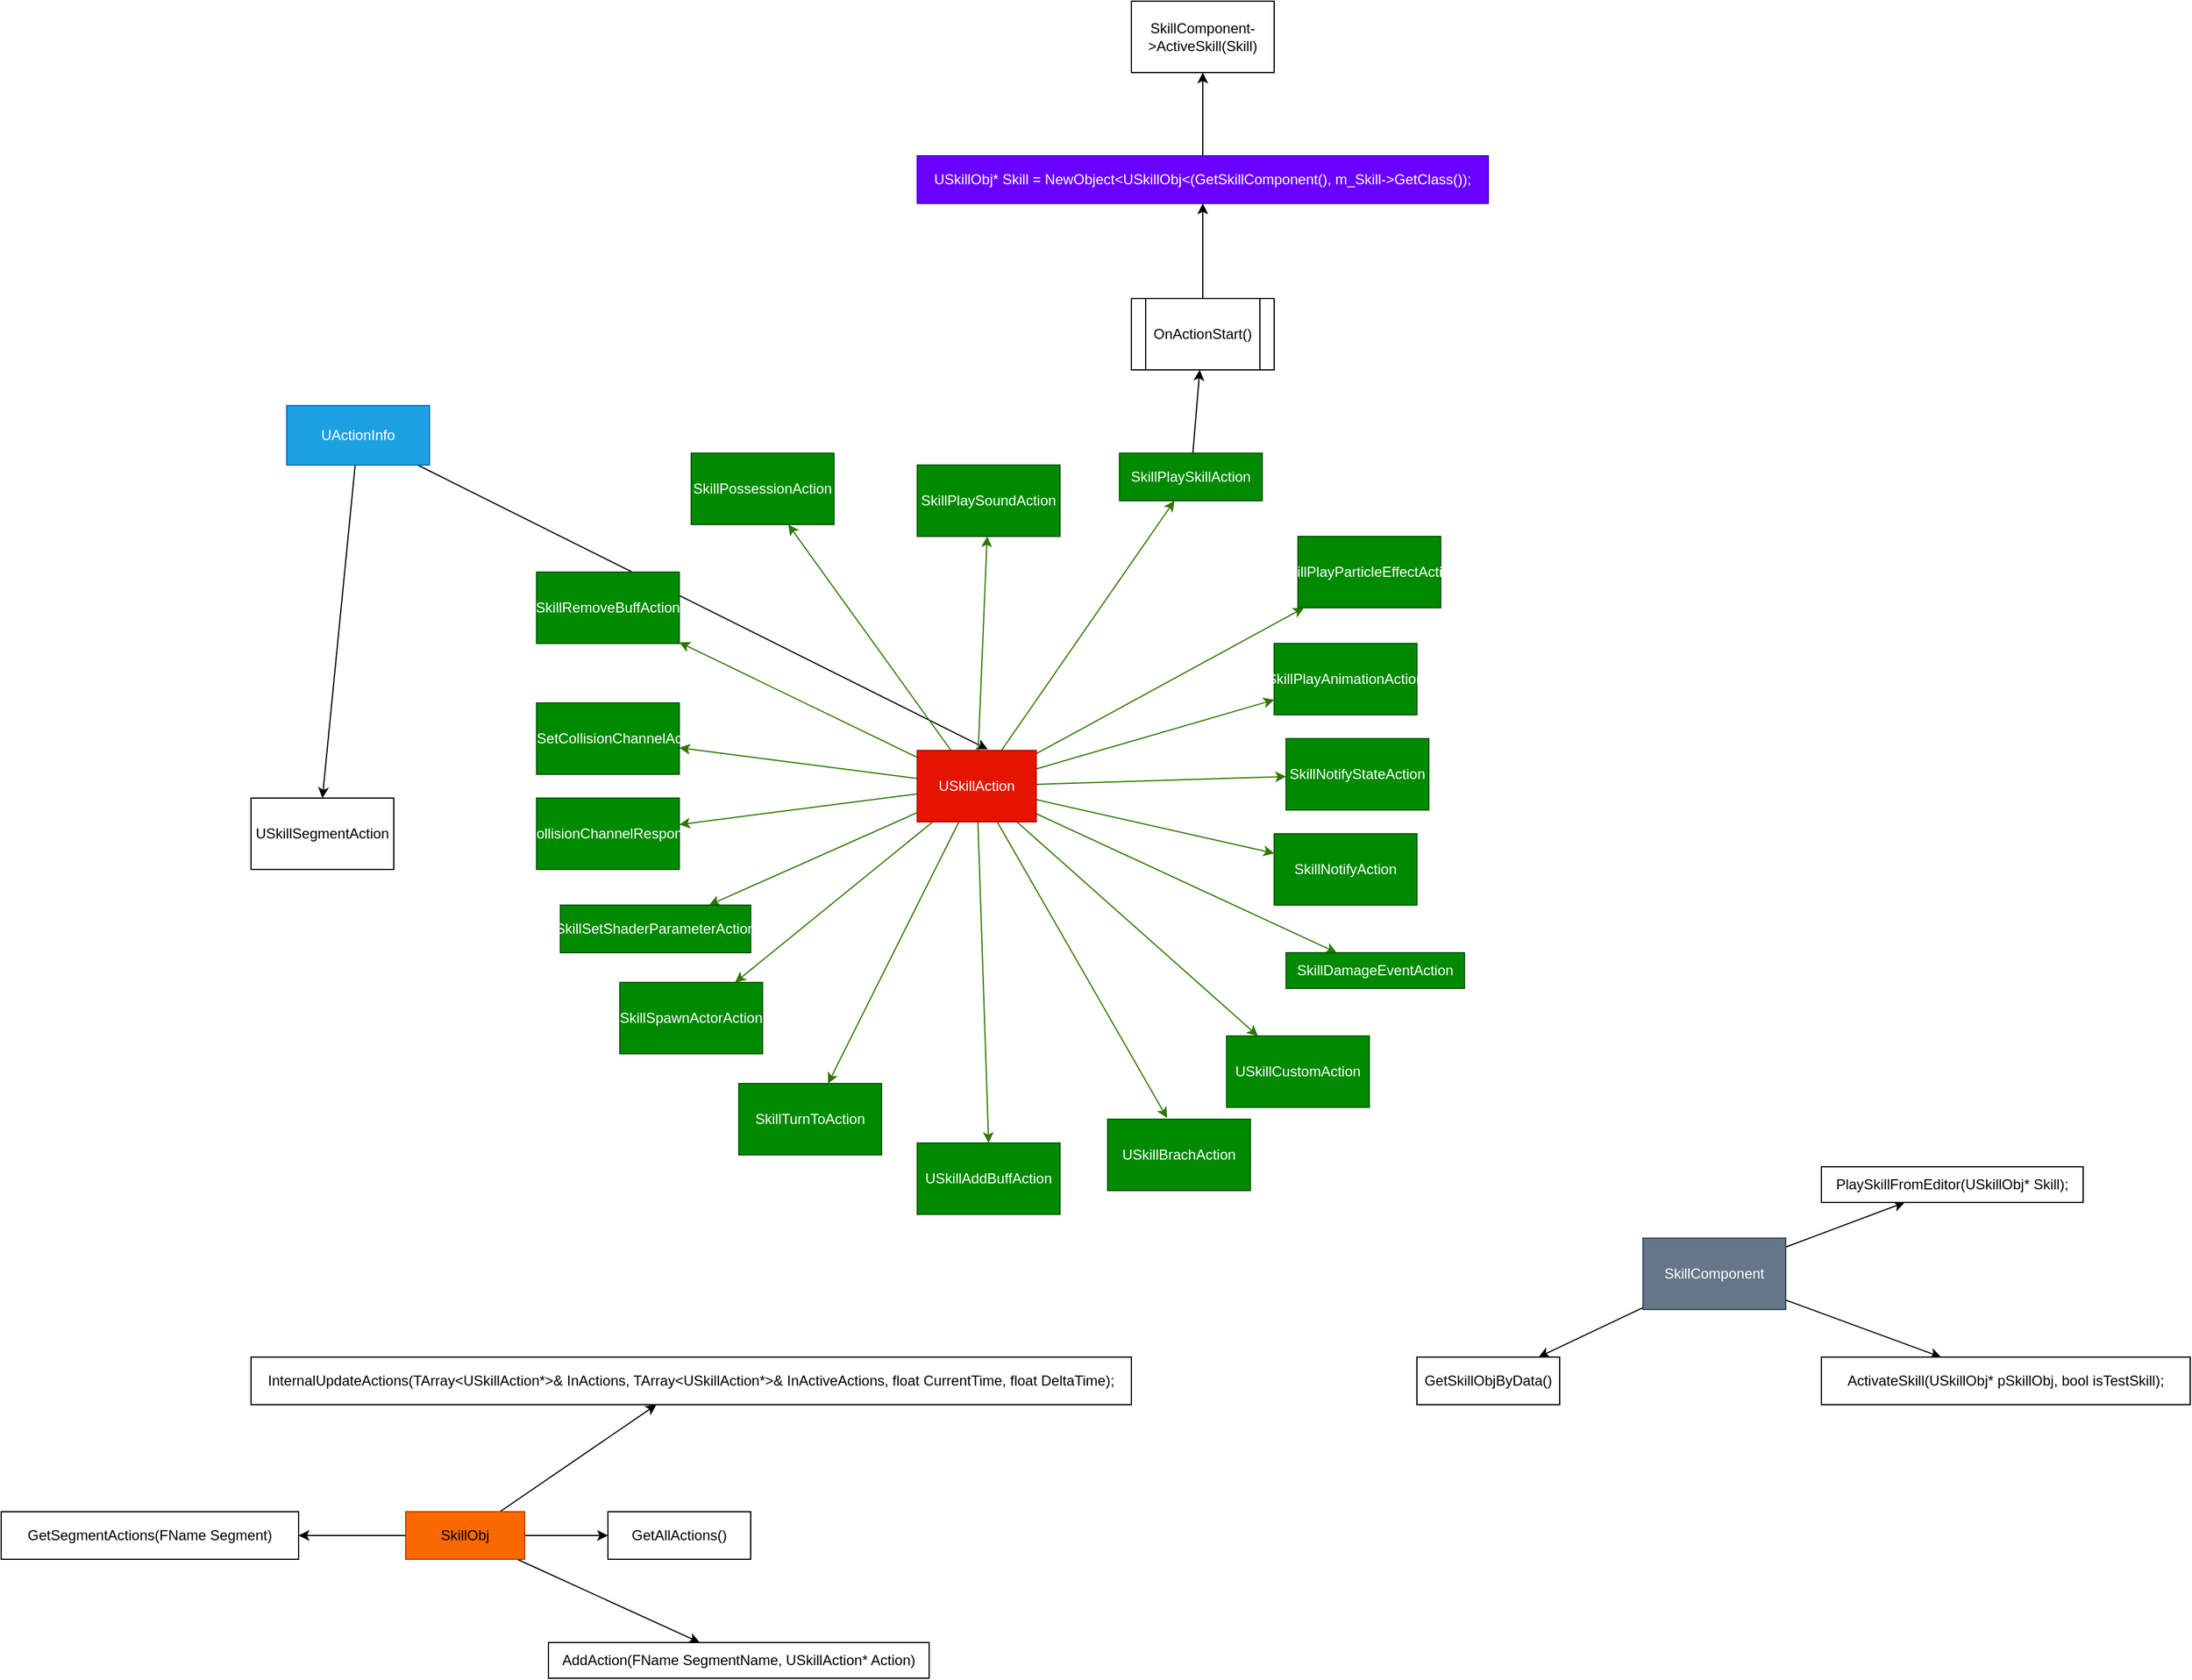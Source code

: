 <mxfile>
    <diagram id="T1ZCdc8JM3j4gV1IVwlV" name="Page-1">
        <mxGraphModel dx="1964" dy="1999" grid="1" gridSize="10" guides="1" tooltips="1" connect="1" arrows="1" fold="1" page="1" pageScale="1" pageWidth="827" pageHeight="1169" math="0" shadow="0">
            <root>
                <mxCell id="0"/>
                <mxCell id="1" parent="0"/>
                <mxCell id="3" style="rounded=0;orthogonalLoop=1;jettySize=auto;html=1;entryX=0.5;entryY=0;entryDx=0;entryDy=0;" edge="1" parent="1" source="2" target="4">
                    <mxGeometry relative="1" as="geometry">
                        <mxPoint x="130" y="350" as="targetPoint"/>
                    </mxGeometry>
                </mxCell>
                <mxCell id="5" style="edgeStyle=none;rounded=0;orthogonalLoop=1;jettySize=auto;html=1;entryX=0.592;entryY=-0.017;entryDx=0;entryDy=0;entryPerimeter=0;" edge="1" parent="1" source="2" target="6">
                    <mxGeometry relative="1" as="geometry">
                        <mxPoint x="290" y="350" as="targetPoint"/>
                    </mxGeometry>
                </mxCell>
                <mxCell id="2" value="UActionInfo" style="rounded=0;whiteSpace=wrap;html=1;fillColor=#1ba1e2;strokeColor=#006EAF;fontColor=#ffffff;" vertex="1" parent="1">
                    <mxGeometry x="50" y="40" width="120" height="50" as="geometry"/>
                </mxCell>
                <mxCell id="4" value="USkillSegmentAction" style="rounded=0;whiteSpace=wrap;html=1;" vertex="1" parent="1">
                    <mxGeometry x="20" y="370" width="120" height="60" as="geometry"/>
                </mxCell>
                <mxCell id="7" style="edgeStyle=none;rounded=0;orthogonalLoop=1;jettySize=auto;html=1;entryX=0.5;entryY=0;entryDx=0;entryDy=0;fillColor=#60a917;strokeColor=#2D7600;" edge="1" parent="1" source="6" target="8">
                    <mxGeometry relative="1" as="geometry">
                        <mxPoint x="260" y="460" as="targetPoint"/>
                    </mxGeometry>
                </mxCell>
                <mxCell id="9" style="edgeStyle=none;rounded=0;orthogonalLoop=1;jettySize=auto;html=1;entryX=0.417;entryY=-0.017;entryDx=0;entryDy=0;entryPerimeter=0;fillColor=#60a917;strokeColor=#2D7600;" edge="1" parent="1" source="6" target="10">
                    <mxGeometry relative="1" as="geometry">
                        <mxPoint x="400" y="460" as="targetPoint"/>
                    </mxGeometry>
                </mxCell>
                <mxCell id="11" style="edgeStyle=none;rounded=0;orthogonalLoop=1;jettySize=auto;html=1;fillColor=#60a917;strokeColor=#2D7600;" edge="1" parent="1" source="6" target="12">
                    <mxGeometry relative="1" as="geometry">
                        <mxPoint x="570" y="470" as="targetPoint"/>
                    </mxGeometry>
                </mxCell>
                <mxCell id="13" style="edgeStyle=none;rounded=0;orthogonalLoop=1;jettySize=auto;html=1;fillColor=#60a917;strokeColor=#2D7600;" edge="1" parent="1" source="6" target="14">
                    <mxGeometry relative="1" as="geometry">
                        <mxPoint x="750" y="490" as="targetPoint"/>
                    </mxGeometry>
                </mxCell>
                <mxCell id="16" style="edgeStyle=none;rounded=0;orthogonalLoop=1;jettySize=auto;html=1;fillColor=#60a917;strokeColor=#2D7600;" edge="1" parent="1" source="6" target="17">
                    <mxGeometry relative="1" as="geometry">
                        <mxPoint x="960" y="500" as="targetPoint"/>
                    </mxGeometry>
                </mxCell>
                <mxCell id="18" style="edgeStyle=none;rounded=0;orthogonalLoop=1;jettySize=auto;html=1;fillColor=#60a917;strokeColor=#2D7600;" edge="1" parent="1" source="6" target="19">
                    <mxGeometry relative="1" as="geometry">
                        <mxPoint x="890" y="360" as="targetPoint"/>
                    </mxGeometry>
                </mxCell>
                <mxCell id="20" style="edgeStyle=none;rounded=0;orthogonalLoop=1;jettySize=auto;html=1;fillColor=#60a917;strokeColor=#2D7600;" edge="1" parent="1" source="6" target="21">
                    <mxGeometry relative="1" as="geometry">
                        <mxPoint x="890" y="290" as="targetPoint"/>
                    </mxGeometry>
                </mxCell>
                <mxCell id="22" style="edgeStyle=none;rounded=0;orthogonalLoop=1;jettySize=auto;html=1;fillColor=#60a917;strokeColor=#2D7600;" edge="1" parent="1" source="6" target="23">
                    <mxGeometry relative="1" as="geometry">
                        <mxPoint x="830" y="180" as="targetPoint"/>
                    </mxGeometry>
                </mxCell>
                <mxCell id="24" style="edgeStyle=none;rounded=0;orthogonalLoop=1;jettySize=auto;html=1;fillColor=#60a917;strokeColor=#2D7600;" edge="1" parent="1" source="6" target="25">
                    <mxGeometry relative="1" as="geometry">
                        <mxPoint x="810" y="90" as="targetPoint"/>
                    </mxGeometry>
                </mxCell>
                <mxCell id="26" style="edgeStyle=none;rounded=0;orthogonalLoop=1;jettySize=auto;html=1;fillColor=#60a917;strokeColor=#2D7600;" edge="1" parent="1" source="6" target="27">
                    <mxGeometry relative="1" as="geometry">
                        <mxPoint x="610" y="80" as="targetPoint"/>
                    </mxGeometry>
                </mxCell>
                <mxCell id="28" style="edgeStyle=none;rounded=0;orthogonalLoop=1;jettySize=auto;html=1;fillColor=#60a917;strokeColor=#2D7600;" edge="1" parent="1" source="6" target="29">
                    <mxGeometry relative="1" as="geometry">
                        <mxPoint x="390" y="80" as="targetPoint"/>
                    </mxGeometry>
                </mxCell>
                <mxCell id="30" style="edgeStyle=none;rounded=0;orthogonalLoop=1;jettySize=auto;html=1;fillColor=#60a917;strokeColor=#2D7600;" edge="1" parent="1" source="6" target="31">
                    <mxGeometry relative="1" as="geometry">
                        <mxPoint x="270" y="230" as="targetPoint"/>
                    </mxGeometry>
                </mxCell>
                <mxCell id="32" style="edgeStyle=none;rounded=0;orthogonalLoop=1;jettySize=auto;html=1;fillColor=#60a917;strokeColor=#2D7600;" edge="1" parent="1" source="6" target="33">
                    <mxGeometry relative="1" as="geometry">
                        <mxPoint x="320" y="320" as="targetPoint"/>
                    </mxGeometry>
                </mxCell>
                <mxCell id="34" style="edgeStyle=none;rounded=0;orthogonalLoop=1;jettySize=auto;html=1;fillColor=#60a917;strokeColor=#2D7600;" edge="1" parent="1" source="6" target="35">
                    <mxGeometry relative="1" as="geometry">
                        <mxPoint x="290" y="390" as="targetPoint"/>
                    </mxGeometry>
                </mxCell>
                <mxCell id="36" style="edgeStyle=none;rounded=0;orthogonalLoop=1;jettySize=auto;html=1;fillColor=#60a917;strokeColor=#2D7600;" edge="1" parent="1" source="6" target="37">
                    <mxGeometry relative="1" as="geometry">
                        <mxPoint x="280" y="510" as="targetPoint"/>
                    </mxGeometry>
                </mxCell>
                <mxCell id="38" style="edgeStyle=none;rounded=0;orthogonalLoop=1;jettySize=auto;html=1;fillColor=#60a917;strokeColor=#2D7600;" edge="1" parent="1" source="6" target="39">
                    <mxGeometry relative="1" as="geometry">
                        <mxPoint x="290" y="550" as="targetPoint"/>
                    </mxGeometry>
                </mxCell>
                <mxCell id="40" style="edgeStyle=none;rounded=0;orthogonalLoop=1;jettySize=auto;html=1;fillColor=#60a917;strokeColor=#2D7600;" edge="1" parent="1" source="6" target="41">
                    <mxGeometry relative="1" as="geometry">
                        <mxPoint x="320" y="650" as="targetPoint"/>
                    </mxGeometry>
                </mxCell>
                <mxCell id="6" value="USkillAction" style="rounded=0;whiteSpace=wrap;html=1;fillColor=#e51400;strokeColor=#B20000;fontColor=#ffffff;" vertex="1" parent="1">
                    <mxGeometry x="580" y="330" width="100" height="60" as="geometry"/>
                </mxCell>
                <mxCell id="8" value="USkillAddBuffAction" style="rounded=0;whiteSpace=wrap;html=1;fillColor=#008a00;strokeColor=#005700;fontColor=#ffffff;" vertex="1" parent="1">
                    <mxGeometry x="580" y="660" width="120" height="60" as="geometry"/>
                </mxCell>
                <mxCell id="10" value="USkillBrachAction" style="rounded=0;whiteSpace=wrap;html=1;fillColor=#008a00;strokeColor=#005700;fontColor=#ffffff;" vertex="1" parent="1">
                    <mxGeometry x="740" y="640" width="120" height="60" as="geometry"/>
                </mxCell>
                <mxCell id="12" value="USkillCustomAction" style="rounded=0;whiteSpace=wrap;html=1;fillColor=#008a00;strokeColor=#005700;fontColor=#ffffff;" vertex="1" parent="1">
                    <mxGeometry x="840" y="570" width="120" height="60" as="geometry"/>
                </mxCell>
                <mxCell id="14" value="SkillDamageEventAction" style="rounded=0;whiteSpace=wrap;html=1;fillColor=#008a00;strokeColor=#005700;fontColor=#ffffff;" vertex="1" parent="1">
                    <mxGeometry x="890" y="500" width="150" height="30" as="geometry"/>
                </mxCell>
                <mxCell id="17" value="SkillNotifyAction" style="rounded=0;whiteSpace=wrap;html=1;fillColor=#008a00;strokeColor=#005700;fontColor=#ffffff;" vertex="1" parent="1">
                    <mxGeometry x="880" y="400" width="120" height="60" as="geometry"/>
                </mxCell>
                <mxCell id="19" value="SkillNotifyStateAction" style="rounded=0;whiteSpace=wrap;html=1;fillColor=#008a00;strokeColor=#005700;fontColor=#ffffff;" vertex="1" parent="1">
                    <mxGeometry x="890" y="320" width="120" height="60" as="geometry"/>
                </mxCell>
                <mxCell id="21" value="SkillPlayAnimationAction" style="rounded=0;whiteSpace=wrap;html=1;fillColor=#008a00;strokeColor=#005700;fontColor=#ffffff;" vertex="1" parent="1">
                    <mxGeometry x="880" y="240" width="120" height="60" as="geometry"/>
                </mxCell>
                <mxCell id="23" value="SkillPlayParticleEffectAction" style="rounded=0;whiteSpace=wrap;html=1;fillColor=#008a00;strokeColor=#005700;fontColor=#ffffff;" vertex="1" parent="1">
                    <mxGeometry x="900" y="150" width="120" height="60" as="geometry"/>
                </mxCell>
                <mxCell id="48" style="edgeStyle=none;rounded=0;orthogonalLoop=1;jettySize=auto;html=1;" edge="1" parent="1" source="25" target="49">
                    <mxGeometry relative="1" as="geometry">
                        <mxPoint x="820" y="-20" as="targetPoint"/>
                    </mxGeometry>
                </mxCell>
                <mxCell id="25" value="SkillPlaySkillAction" style="rounded=0;whiteSpace=wrap;html=1;fillColor=#008a00;strokeColor=#005700;fontColor=#ffffff;" vertex="1" parent="1">
                    <mxGeometry x="750" y="80" width="120" height="40" as="geometry"/>
                </mxCell>
                <mxCell id="27" value="SkillPlaySoundAction" style="rounded=0;whiteSpace=wrap;html=1;fillColor=#008a00;strokeColor=#005700;fontColor=#ffffff;" vertex="1" parent="1">
                    <mxGeometry x="580" y="90" width="120" height="60" as="geometry"/>
                </mxCell>
                <mxCell id="29" value="SkillPossessionAction" style="rounded=0;whiteSpace=wrap;html=1;fillColor=#008a00;strokeColor=#005700;fontColor=#ffffff;" vertex="1" parent="1">
                    <mxGeometry x="390" y="80" width="120" height="60" as="geometry"/>
                </mxCell>
                <mxCell id="31" value="SkillRemoveBuffAction" style="rounded=0;whiteSpace=wrap;html=1;fillColor=#008a00;strokeColor=#005700;fontColor=#ffffff;" vertex="1" parent="1">
                    <mxGeometry x="260" y="180" width="120" height="60" as="geometry"/>
                </mxCell>
                <mxCell id="33" value="SkillSetCollisionChannelAction" style="rounded=0;whiteSpace=wrap;html=1;fillColor=#008a00;strokeColor=#005700;fontColor=#ffffff;" vertex="1" parent="1">
                    <mxGeometry x="260" y="290" width="120" height="60" as="geometry"/>
                </mxCell>
                <mxCell id="35" value="SkillSetCollisionChannelResponseAction" style="rounded=0;whiteSpace=wrap;html=1;fillColor=#008a00;strokeColor=#005700;fontColor=#ffffff;" vertex="1" parent="1">
                    <mxGeometry x="260" y="370" width="120" height="60" as="geometry"/>
                </mxCell>
                <mxCell id="37" value="SkillSetShaderParameterAction" style="rounded=0;whiteSpace=wrap;html=1;fillColor=#008a00;strokeColor=#005700;fontColor=#ffffff;" vertex="1" parent="1">
                    <mxGeometry x="280" y="460" width="160" height="40" as="geometry"/>
                </mxCell>
                <mxCell id="39" value="SkillSpawnActorAction" style="rounded=0;whiteSpace=wrap;html=1;fillColor=#008a00;strokeColor=#005700;fontColor=#ffffff;" vertex="1" parent="1">
                    <mxGeometry x="330" y="525" width="120" height="60" as="geometry"/>
                </mxCell>
                <mxCell id="41" value="SkillTurnToAction" style="rounded=0;whiteSpace=wrap;html=1;fillColor=#008a00;strokeColor=#005700;fontColor=#ffffff;" vertex="1" parent="1">
                    <mxGeometry x="430" y="610" width="120" height="60" as="geometry"/>
                </mxCell>
                <mxCell id="44" style="edgeStyle=none;rounded=0;orthogonalLoop=1;jettySize=auto;html=1;" edge="1" parent="1" source="42" target="45">
                    <mxGeometry relative="1" as="geometry">
                        <mxPoint x="1400" y="700" as="targetPoint"/>
                    </mxGeometry>
                </mxCell>
                <mxCell id="46" style="edgeStyle=none;rounded=0;orthogonalLoop=1;jettySize=auto;html=1;" edge="1" parent="1" source="42" target="47">
                    <mxGeometry relative="1" as="geometry">
                        <mxPoint x="1390" y="770" as="targetPoint"/>
                    </mxGeometry>
                </mxCell>
                <mxCell id="64" style="edgeStyle=none;rounded=0;orthogonalLoop=1;jettySize=auto;html=1;" edge="1" parent="1" source="42" target="65">
                    <mxGeometry relative="1" as="geometry">
                        <mxPoint x="1060" y="850" as="targetPoint"/>
                    </mxGeometry>
                </mxCell>
                <mxCell id="42" value="SkillComponent" style="rounded=0;whiteSpace=wrap;html=1;fillColor=#647687;strokeColor=#314354;fontColor=#ffffff;" vertex="1" parent="1">
                    <mxGeometry x="1190" y="740" width="120" height="60" as="geometry"/>
                </mxCell>
                <mxCell id="55" style="edgeStyle=none;rounded=0;orthogonalLoop=1;jettySize=auto;html=1;" edge="1" parent="1" source="43" target="56">
                    <mxGeometry relative="1" as="geometry">
                        <mxPoint x="220" y="850" as="targetPoint"/>
                    </mxGeometry>
                </mxCell>
                <mxCell id="57" style="edgeStyle=none;rounded=0;orthogonalLoop=1;jettySize=auto;html=1;" edge="1" parent="1" source="43" target="58">
                    <mxGeometry relative="1" as="geometry">
                        <mxPoint x="380" y="980" as="targetPoint"/>
                    </mxGeometry>
                </mxCell>
                <mxCell id="59" style="edgeStyle=none;rounded=0;orthogonalLoop=1;jettySize=auto;html=1;" edge="1" parent="1" source="43" target="60">
                    <mxGeometry relative="1" as="geometry">
                        <mxPoint x="340" y="1060" as="targetPoint"/>
                    </mxGeometry>
                </mxCell>
                <mxCell id="62" style="edgeStyle=none;rounded=0;orthogonalLoop=1;jettySize=auto;html=1;" edge="1" parent="1" source="43" target="63">
                    <mxGeometry relative="1" as="geometry">
                        <mxPoint x="330" y="1050" as="targetPoint"/>
                    </mxGeometry>
                </mxCell>
                <mxCell id="43" value="SkillObj" style="rounded=0;whiteSpace=wrap;html=1;fillColor=#fa6800;strokeColor=#C73500;fontColor=#000000;" vertex="1" parent="1">
                    <mxGeometry x="150" y="970" width="100" height="40" as="geometry"/>
                </mxCell>
                <mxCell id="45" value="PlaySkillFromEditor(USkillObj* Skill);" style="rounded=0;whiteSpace=wrap;html=1;" vertex="1" parent="1">
                    <mxGeometry x="1340" y="680" width="220" height="30" as="geometry"/>
                </mxCell>
                <mxCell id="47" value="ActivateSkill(USkillObj* pSkillObj, bool isTestSkill);" style="rounded=0;whiteSpace=wrap;html=1;" vertex="1" parent="1">
                    <mxGeometry x="1340" y="840" width="310" height="40" as="geometry"/>
                </mxCell>
                <mxCell id="53" value="" style="edgeStyle=none;rounded=0;orthogonalLoop=1;jettySize=auto;html=1;" edge="1" parent="1" source="49" target="52">
                    <mxGeometry relative="1" as="geometry"/>
                </mxCell>
                <mxCell id="49" value="OnActionStart()" style="shape=process;whiteSpace=wrap;html=1;backgroundOutline=1;" vertex="1" parent="1">
                    <mxGeometry x="760" y="-50" width="120" height="60" as="geometry"/>
                </mxCell>
                <mxCell id="50" value="SkillComponent-&amp;gt;ActiveSkill(Skill)" style="whiteSpace=wrap;html=1;" vertex="1" parent="1">
                    <mxGeometry x="760" y="-300" width="120" height="60" as="geometry"/>
                </mxCell>
                <mxCell id="54" style="edgeStyle=none;rounded=0;orthogonalLoop=1;jettySize=auto;html=1;exitX=0.5;exitY=0;exitDx=0;exitDy=0;entryX=0.5;entryY=1;entryDx=0;entryDy=0;" edge="1" parent="1" source="52" target="50">
                    <mxGeometry relative="1" as="geometry"/>
                </mxCell>
                <mxCell id="52" value="USkillObj* Skill = NewObject&amp;lt;USkillObj&amp;lt;(GetSkillComponent(), m_Skill-&amp;gt;GetClass());" style="whiteSpace=wrap;html=1;fillColor=#6a00ff;strokeColor=#3700CC;fontColor=#ffffff;" vertex="1" parent="1">
                    <mxGeometry x="580" y="-170" width="480" height="40" as="geometry"/>
                </mxCell>
                <mxCell id="56" value="InternalUpdateActions(TArray&amp;lt;USkillAction*&amp;gt;&amp;amp; InActions, TArray&amp;lt;USkillAction*&amp;gt;&amp;amp; InActiveActions, float CurrentTime, float DeltaTime);" style="rounded=0;whiteSpace=wrap;html=1;" vertex="1" parent="1">
                    <mxGeometry x="20" y="840" width="740" height="40" as="geometry"/>
                </mxCell>
                <mxCell id="58" value="GetAllActions()" style="rounded=0;whiteSpace=wrap;html=1;" vertex="1" parent="1">
                    <mxGeometry x="320" y="970" width="120" height="40" as="geometry"/>
                </mxCell>
                <mxCell id="60" value="GetSegmentActions(FName Segment)" style="rounded=0;whiteSpace=wrap;html=1;" vertex="1" parent="1">
                    <mxGeometry x="-190" y="970" width="250" height="40" as="geometry"/>
                </mxCell>
                <mxCell id="63" value="AddAction(FName SegmentName, USkillAction* Action)" style="rounded=0;whiteSpace=wrap;html=1;" vertex="1" parent="1">
                    <mxGeometry x="270" y="1080" width="320" height="30" as="geometry"/>
                </mxCell>
                <mxCell id="65" value="GetSkillObjByData()" style="rounded=0;whiteSpace=wrap;html=1;" vertex="1" parent="1">
                    <mxGeometry x="1000" y="840" width="120" height="40" as="geometry"/>
                </mxCell>
            </root>
        </mxGraphModel>
    </diagram>
</mxfile>